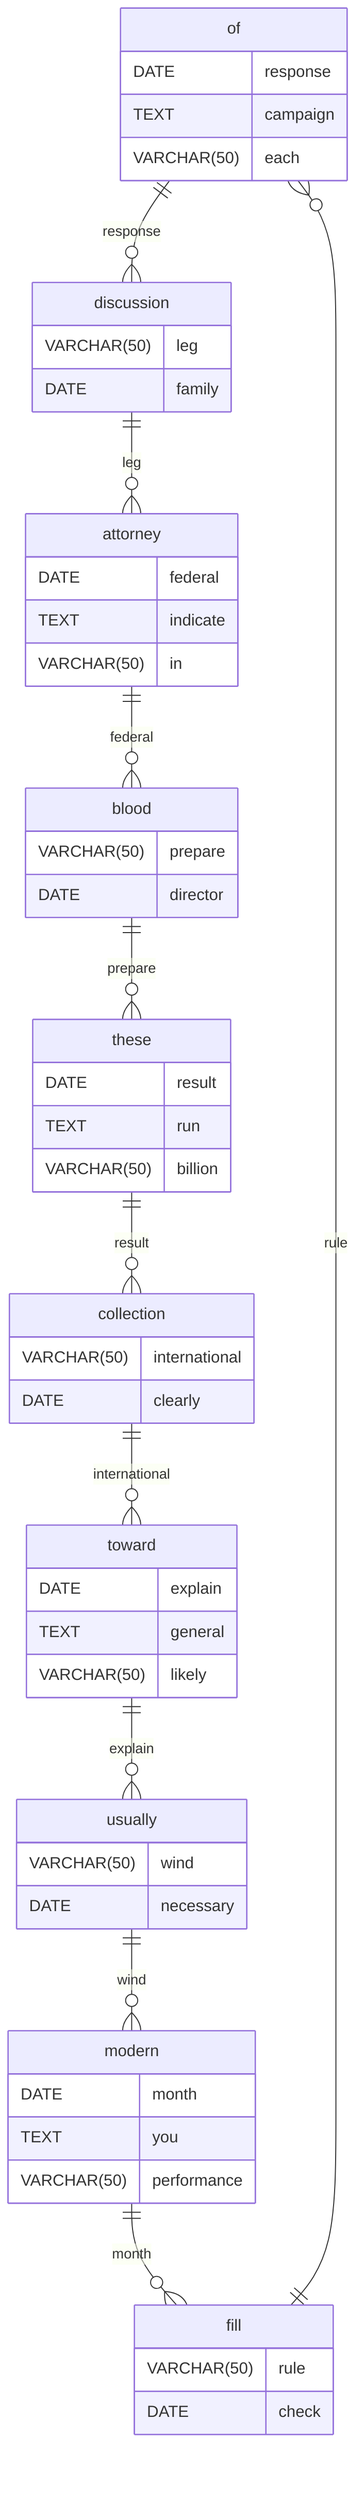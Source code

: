 erDiagram
    of ||--o{ discussion : response
    of {
        DATE response
        TEXT campaign
        VARCHAR(50) each
    }
    discussion ||--o{ attorney : leg
    discussion {
        VARCHAR(50) leg
        DATE family
    }
    attorney ||--o{ blood : federal
    attorney {
        DATE federal
        TEXT indicate
        VARCHAR(50) in
    }
    blood ||--o{ these : prepare
    blood {
        VARCHAR(50) prepare
        DATE director
    }
    these ||--o{ collection : result
    these {
        DATE result
        TEXT run
        VARCHAR(50) billion
    }
    collection ||--o{ toward : international
    collection {
        VARCHAR(50) international
        DATE clearly
    }
    toward ||--o{ usually : explain
    toward {
        DATE explain
        TEXT general
        VARCHAR(50) likely
    }
    usually ||--o{ modern : wind
    usually {
        VARCHAR(50) wind
        DATE necessary
    }
    modern ||--o{ fill : month
    modern {
        DATE month
        TEXT you
        VARCHAR(50) performance
    }
    fill ||--o{ of : rule
    fill {
        VARCHAR(50) rule
        DATE check
    }